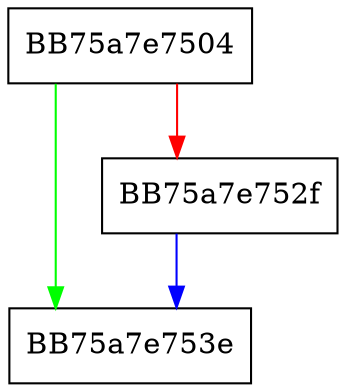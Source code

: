 digraph WriteStrict {
  node [shape="box"];
  graph [splines=ortho];
  BB75a7e7504 -> BB75a7e753e [color="green"];
  BB75a7e7504 -> BB75a7e752f [color="red"];
  BB75a7e752f -> BB75a7e753e [color="blue"];
}